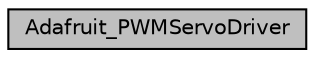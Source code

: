 digraph "Adafruit_PWMServoDriver"
{
  edge [fontname="Helvetica",fontsize="10",labelfontname="Helvetica",labelfontsize="10"];
  node [fontname="Helvetica",fontsize="10",shape=record];
  Node1 [label="Adafruit_PWMServoDriver",height=0.2,width=0.4,color="black", fillcolor="grey75", style="filled", fontcolor="black"];
}
